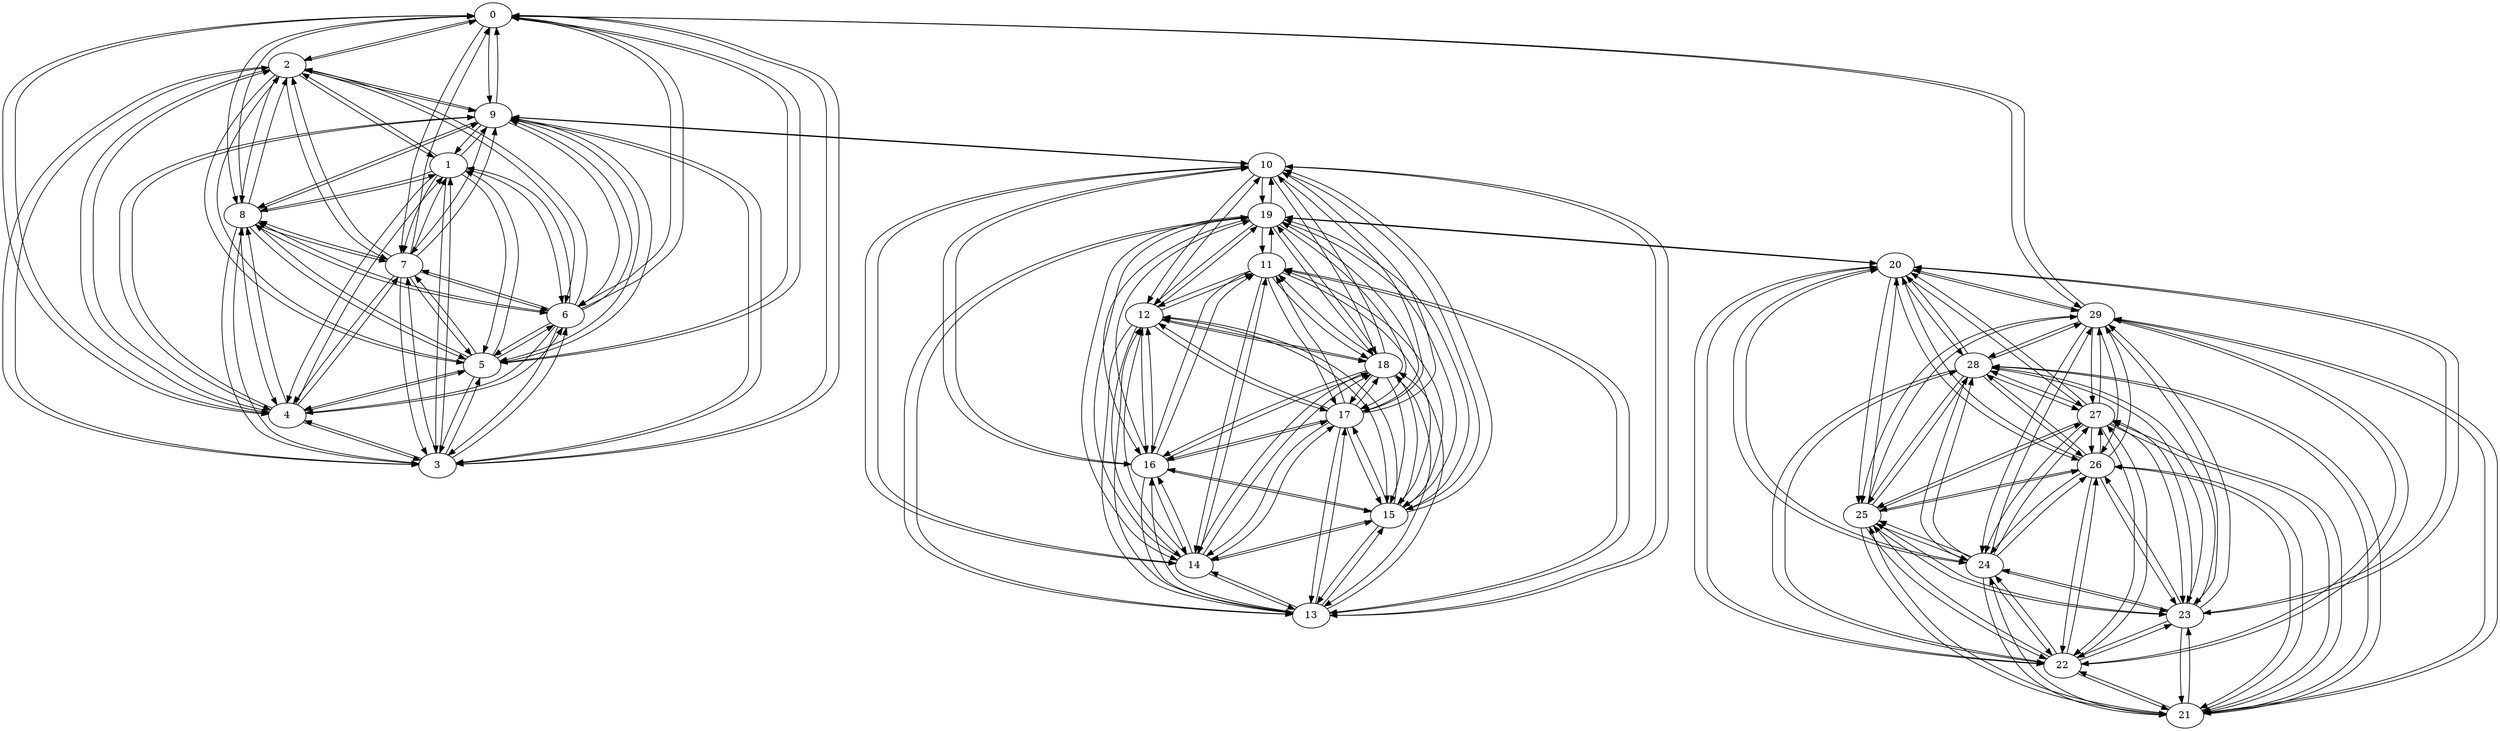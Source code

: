 digraph  {
0;
1;
2;
3;
4;
5;
6;
7;
8;
9;
10;
11;
12;
13;
14;
15;
16;
17;
18;
19;
20;
21;
22;
23;
24;
25;
26;
27;
28;
29;
0 -> 2  [key=0, weight=49659];
0 -> 3  [key=0, weight=49551];
0 -> 4  [key=0, weight=57021];
0 -> 5  [key=0, weight=53562];
0 -> 6  [key=0, weight=56371];
0 -> 7  [key=0, weight=51984];
0 -> 8  [key=0, weight=48766];
0 -> 9  [key=0, weight=46244];
0 -> 29  [key=0, weight=54255];
1 -> 2  [key=0, weight=55724];
1 -> 3  [key=0, weight=54094];
1 -> 4  [key=0, weight=62791];
1 -> 5  [key=0, weight=56576];
1 -> 6  [key=0, weight=59502];
1 -> 7  [key=0, weight=54198];
1 -> 8  [key=0, weight=55738];
1 -> 9  [key=0, weight=49936];
2 -> 0  [key=0, weight=57164];
2 -> 1  [key=0, weight=60629];
2 -> 3  [key=0, weight=51682];
2 -> 4  [key=0, weight=57470];
2 -> 5  [key=0, weight=53615];
2 -> 6  [key=0, weight=59079];
2 -> 7  [key=0, weight=54265];
2 -> 8  [key=0, weight=52730];
2 -> 9  [key=0, weight=50583];
3 -> 0  [key=0, weight=55791];
3 -> 1  [key=0, weight=59659];
3 -> 2  [key=0, weight=51972];
3 -> 4  [key=0, weight=57581];
3 -> 5  [key=0, weight=52805];
3 -> 6  [key=0, weight=57162];
3 -> 7  [key=0, weight=50936];
3 -> 8  [key=0, weight=52350];
3 -> 9  [key=0, weight=46816];
4 -> 0  [key=0, weight=55731];
4 -> 1  [key=0, weight=61401];
4 -> 2  [key=0, weight=49650];
4 -> 3  [key=0, weight=49976];
4 -> 5  [key=0, weight=53295];
4 -> 6  [key=0, weight=56291];
4 -> 7  [key=0, weight=51172];
4 -> 8  [key=0, weight=50666];
4 -> 9  [key=0, weight=47644];
5 -> 0  [key=0, weight=56937];
5 -> 1  [key=0, weight=61671];
5 -> 2  [key=0, weight=52945];
5 -> 3  [key=0, weight=50655];
5 -> 4  [key=0, weight=58280];
5 -> 6  [key=0, weight=56097];
5 -> 7  [key=0, weight=52516];
5 -> 8  [key=0, weight=53825];
5 -> 9  [key=0, weight=46830];
6 -> 0  [key=0, weight=56191];
6 -> 1  [key=0, weight=61252];
6 -> 2  [key=0, weight=50804];
6 -> 3  [key=0, weight=51232];
6 -> 4  [key=0, weight=56816];
6 -> 5  [key=0, weight=52207];
6 -> 7  [key=0, weight=51112];
6 -> 8  [key=0, weight=50157];
6 -> 9  [key=0, weight=47593];
7 -> 0  [key=0, weight=55394];
7 -> 1  [key=0, weight=61228];
7 -> 2  [key=0, weight=51925];
7 -> 3  [key=0, weight=50466];
7 -> 4  [key=0, weight=57192];
7 -> 5  [key=0, weight=53866];
7 -> 6  [key=0, weight=57602];
7 -> 8  [key=0, weight=52553];
7 -> 9  [key=0, weight=47874];
8 -> 0  [key=0, weight=58746];
8 -> 1  [key=0, weight=61343];
8 -> 2  [key=0, weight=55900];
8 -> 3  [key=0, weight=52410];
8 -> 4  [key=0, weight=60266];
8 -> 5  [key=0, weight=54925];
8 -> 6  [key=0, weight=60027];
8 -> 7  [key=0, weight=56068];
8 -> 9  [key=0, weight=50380];
9 -> 0  [key=0, weight=55964];
9 -> 1  [key=0, weight=57861];
9 -> 2  [key=0, weight=50433];
9 -> 3  [key=0, weight=48191];
9 -> 4  [key=0, weight=54689];
9 -> 5  [key=0, weight=49365];
9 -> 6  [key=0, weight=54768];
9 -> 7  [key=0, weight=49709];
9 -> 8  [key=0, weight=49600];
9 -> 10  [key=0, weight=53744];
10 -> 12  [key=0, weight=55022];
10 -> 13  [key=0, weight=57489];
10 -> 14  [key=0, weight=52070];
10 -> 15  [key=0, weight=50277];
10 -> 16  [key=0, weight=58007];
10 -> 17  [key=0, weight=56403];
10 -> 18  [key=0, weight=53352];
10 -> 19  [key=0, weight=50177];
10 -> 9  [key=0, weight=46589];
11 -> 12  [key=0, weight=60234];
11 -> 13  [key=0, weight=61003];
11 -> 14  [key=0, weight=55379];
11 -> 15  [key=0, weight=58940];
11 -> 16  [key=0, weight=61087];
11 -> 17  [key=0, weight=62479];
11 -> 18  [key=0, weight=59748];
11 -> 19  [key=0, weight=54911];
12 -> 10  [key=0, weight=55742];
12 -> 11  [key=0, weight=51904];
12 -> 13  [key=0, weight=57320];
12 -> 14  [key=0, weight=50854];
12 -> 15  [key=0, weight=49544];
12 -> 16  [key=0, weight=57474];
12 -> 17  [key=0, weight=56868];
12 -> 18  [key=0, weight=54475];
12 -> 19  [key=0, weight=50318];
13 -> 10  [key=0, weight=57749];
13 -> 11  [key=0, weight=51773];
13 -> 12  [key=0, weight=56320];
13 -> 14  [key=0, weight=52564];
13 -> 15  [key=0, weight=50153];
13 -> 16  [key=0, weight=57136];
13 -> 17  [key=0, weight=56623];
13 -> 18  [key=0, weight=54285];
13 -> 19  [key=0, weight=51024];
14 -> 10  [key=0, weight=58535];
14 -> 11  [key=0, weight=52854];
14 -> 12  [key=0, weight=57199];
14 -> 13  [key=0, weight=58769];
14 -> 15  [key=0, weight=52182];
14 -> 16  [key=0, weight=56066];
14 -> 17  [key=0, weight=58943];
14 -> 18  [key=0, weight=55790];
14 -> 19  [key=0, weight=51693];
15 -> 10  [key=0, weight=57742];
15 -> 11  [key=0, weight=53665];
15 -> 12  [key=0, weight=56704];
15 -> 13  [key=0, weight=58113];
15 -> 14  [key=0, weight=52392];
15 -> 16  [key=0, weight=58395];
15 -> 17  [key=0, weight=58411];
15 -> 18  [key=0, weight=55809];
15 -> 19  [key=0, weight=49846];
16 -> 10  [key=0, weight=57797];
16 -> 11  [key=0, weight=52672];
16 -> 12  [key=0, weight=56684];
16 -> 13  [key=0, weight=57356];
16 -> 14  [key=0, weight=53091];
16 -> 15  [key=0, weight=50790];
16 -> 17  [key=0, weight=57693];
16 -> 18  [key=0, weight=55835];
16 -> 19  [key=0, weight=50306];
17 -> 10  [key=0, weight=55793];
17 -> 11  [key=0, weight=51184];
17 -> 12  [key=0, weight=55943];
17 -> 13  [key=0, weight=57048];
17 -> 14  [key=0, weight=51898];
17 -> 15  [key=0, weight=48771];
17 -> 16  [key=0, weight=56888];
17 -> 18  [key=0, weight=54387];
17 -> 19  [key=0, weight=49134];
18 -> 10  [key=0, weight=56022];
18 -> 11  [key=0, weight=51843];
18 -> 12  [key=0, weight=56580];
18 -> 13  [key=0, weight=57145];
18 -> 14  [key=0, weight=51730];
18 -> 15  [key=0, weight=50414];
18 -> 16  [key=0, weight=57460];
18 -> 17  [key=0, weight=57347];
18 -> 19  [key=0, weight=49673];
19 -> 10  [key=0, weight=53572];
19 -> 11  [key=0, weight=51471];
19 -> 12  [key=0, weight=52658];
19 -> 13  [key=0, weight=54769];
19 -> 14  [key=0, weight=50378];
19 -> 15  [key=0, weight=46116];
19 -> 16  [key=0, weight=55126];
19 -> 17  [key=0, weight=55049];
19 -> 18  [key=0, weight=51848];
19 -> 20  [key=0, weight=54359];
20 -> 22  [key=0, weight=57302];
20 -> 23  [key=0, weight=59968];
20 -> 24  [key=0, weight=57956];
20 -> 25  [key=0, weight=53384];
20 -> 26  [key=0, weight=59443];
20 -> 27  [key=0, weight=53307];
20 -> 28  [key=0, weight=51272];
20 -> 29  [key=0, weight=54083];
20 -> 19  [key=0, weight=50129];
21 -> 22  [key=0, weight=62826];
21 -> 23  [key=0, weight=65384];
21 -> 24  [key=0, weight=64048];
21 -> 25  [key=0, weight=58444];
21 -> 26  [key=0, weight=66106];
21 -> 27  [key=0, weight=62169];
21 -> 28  [key=0, weight=58254];
21 -> 29  [key=0, weight=60685];
22 -> 20  [key=0, weight=56972];
22 -> 21  [key=0, weight=50201];
22 -> 23  [key=0, weight=58707];
22 -> 24  [key=0, weight=58326];
22 -> 25  [key=0, weight=52578];
22 -> 26  [key=0, weight=58474];
22 -> 27  [key=0, weight=53721];
22 -> 28  [key=0, weight=49141];
22 -> 29  [key=0, weight=53248];
23 -> 20  [key=0, weight=56873];
23 -> 21  [key=0, weight=50174];
23 -> 22  [key=0, weight=57257];
23 -> 24  [key=0, weight=56743];
23 -> 25  [key=0, weight=52738];
23 -> 26  [key=0, weight=58335];
23 -> 27  [key=0, weight=53212];
23 -> 28  [key=0, weight=48541];
23 -> 29  [key=0, weight=53032];
24 -> 20  [key=0, weight=56146];
24 -> 21  [key=0, weight=50188];
24 -> 22  [key=0, weight=57811];
24 -> 23  [key=0, weight=58583];
24 -> 25  [key=0, weight=52999];
24 -> 26  [key=0, weight=57876];
24 -> 27  [key=0, weight=53164];
24 -> 28  [key=0, weight=48727];
24 -> 29  [key=0, weight=52472];
25 -> 20  [key=0, weight=56689];
25 -> 21  [key=0, weight=52454];
25 -> 22  [key=0, weight=58263];
25 -> 23  [key=0, weight=60068];
25 -> 24  [key=0, weight=59144];
25 -> 26  [key=0, weight=60228];
25 -> 27  [key=0, weight=55511];
25 -> 28  [key=0, weight=50336];
25 -> 29  [key=0, weight=55446];
26 -> 20  [key=0, weight=56883];
26 -> 21  [key=0, weight=49756];
26 -> 22  [key=0, weight=57724];
26 -> 23  [key=0, weight=58830];
26 -> 24  [key=0, weight=57451];
26 -> 25  [key=0, weight=53278];
26 -> 27  [key=0, weight=53599];
26 -> 28  [key=0, weight=48923];
26 -> 29  [key=0, weight=53317];
27 -> 20  [key=0, weight=57237];
27 -> 21  [key=0, weight=51069];
27 -> 22  [key=0, weight=58236];
27 -> 23  [key=0, weight=59802];
27 -> 24  [key=0, weight=57994];
27 -> 25  [key=0, weight=53911];
27 -> 26  [key=0, weight=59934];
27 -> 28  [key=0, weight=49515];
27 -> 29  [key=0, weight=53772];
28 -> 20  [key=0, weight=55577];
28 -> 21  [key=0, weight=53864];
28 -> 22  [key=0, weight=57416];
28 -> 23  [key=0, weight=60296];
28 -> 24  [key=0, weight=60712];
28 -> 25  [key=0, weight=54136];
28 -> 26  [key=0, weight=60463];
28 -> 27  [key=0, weight=57385];
28 -> 29  [key=0, weight=54796];
29 -> 20  [key=0, weight=53973];
29 -> 21  [key=0, weight=46675];
29 -> 22  [key=0, weight=54023];
29 -> 23  [key=0, weight=55967];
29 -> 24  [key=0, weight=53702];
29 -> 25  [key=0, weight=50481];
29 -> 26  [key=0, weight=55442];
29 -> 27  [key=0, weight=50977];
29 -> 28  [key=0, weight=46431];
29 -> 0  [key=0, weight=53465];
}
